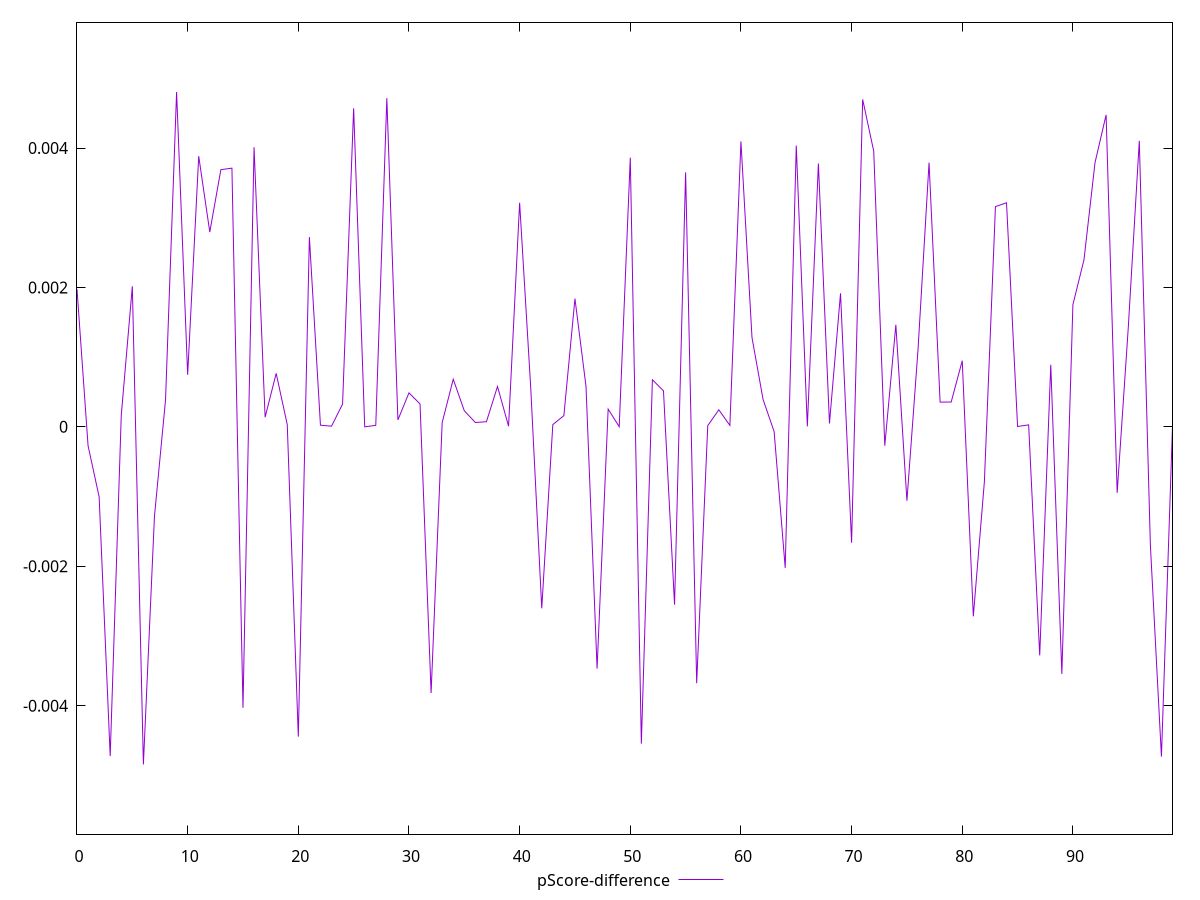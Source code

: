 reset

$pScoreDifference <<EOF
0 0.001975105809097044
1 -0.00027106867912883234
2 -0.0010040035091596258
3 -0.004722995839369332
4 0.0001640608030296642
5 0.002016628221316319
6 -0.004843381874879982
7 -0.001284046677601838
8 0.00038471462555034197
9 0.004804045665204509
10 0.000746745596840459
11 0.003883267453901759
12 0.0027947025569026174
13 0.003689554639916437
14 0.0037116385940070273
15 -0.004031157264336865
16 0.004011483665038238
17 0.00013810630922594935
18 0.0007669875766446732
19 0.00003289097477643388
20 -0.004444511220520846
21 0.002722395040757858
22 0.000023484385566485688
23 0.000009360886476905694
24 0.00032704314612652663
25 0.004570504469321954
26 2.825623318103432e-7
27 0.00002159042657157162
28 0.004716032485991076
29 0.00009937332011955569
30 0.00048746337705252163
31 0.0003286981532035216
32 -0.0038186250209199437
33 0.00005984103379141903
34 0.0006832645591376505
35 0.00023068613487547962
36 0.00006203292946732608
37 0.00007368168731664015
38 0.0005790896885179975
39 0.000009510632420606235
40 0.003215260575749732
41 0.0005700440596737577
42 -0.0026036099031916393
43 0.00003164036651087665
44 0.0001617105207525893
45 0.0018395439196367078
46 0.0005790896885179975
47 -0.0034690826428648985
48 0.0002546590983807939
49 0.0000021228074148504916
50 0.0038621672824399045
51 -0.004546117692208012
52 0.0006748834250028812
53 0.0005161517745237432
54 -0.00255156949469181
55 0.0036514899960884504
56 -0.003677763994894695
57 0.00001703331608038372
58 0.0002447647729016955
59 0.000020618816355177927
60 0.004095094326264009
61 0.0012801838981376656
62 0.00039265529333798455
63 -0.0000688027703955596
64 -0.0020234906722691737
65 0.004036087852840986
66 0.000006578352256370046
67 0.003778741612149361
68 0.000048311831331138144
69 0.001916099146199399
70 -0.001662577967905074
71 0.004698127430147692
72 0.003954641839514994
73 -0.00027106867912883234
74 0.001464534458752784
75 -0.0010607693386829233
76 0.001099910066081733
77 0.003791164487235432
78 0.0003546277442593171
79 0.0003564324610060843
80 0.0009487312685858423
81 -0.002718703151478912
82 -0.000788484535564387
83 0.003159890873569011
84 0.0032152605757497874
85 0.000004858600245294387
86 0.000028304268456680326
87 -0.0032788592289183342
88 0.0008905563331772035
89 -0.0035450755990423712
90 0.0017528419262121259
91 0.0023962809345970566
92 0.003791164487235432
93 0.004475713563806114
94 -0.0009468536613691427
95 0.00141511529178312
96 0.004103048691062825
97 -0.0016936754008398114
98 -0.004731281390530131
99 0.000009140961919673618
EOF

set key outside below
set xrange [0:99]
set yrange [-0.005843381874879982:0.005804045665204509]
set trange [-0.005843381874879982:0.005804045665204509]
set terminal svg size 640, 500 enhanced background rgb 'white'
set output "report_00013_2021-02-09T12-04-24.940Z/max-potential-fid/samples/pages+cached/pScore-difference/values.svg"

plot $pScoreDifference title "pScore-difference" with line

reset
